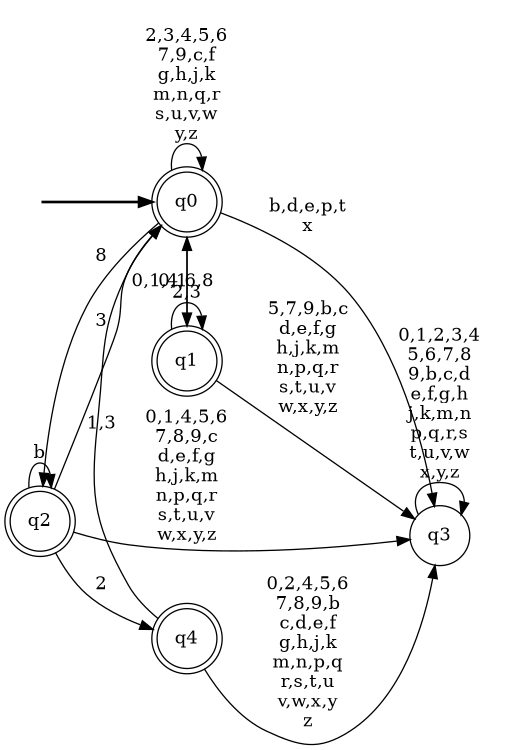 digraph BlueStar {
__start0 [style = invis, shape = none, label = "", width = 0, height = 0];

rankdir=LR;
size="8,5";

s0 [style="rounded,filled", color="black", fillcolor="white" shape="doublecircle", label="q0"];
s1 [style="rounded,filled", color="black", fillcolor="white" shape="doublecircle", label="q1"];
s2 [style="rounded,filled", color="black", fillcolor="white" shape="doublecircle", label="q2"];
s3 [style="filled", color="black", fillcolor="white" shape="circle", label="q3"];
s4 [style="rounded,filled", color="black", fillcolor="white" shape="doublecircle", label="q4"];
subgraph cluster_main { 
	graph [pad=".75", ranksep="0.15", nodesep="0.15"];
	 style=invis; 
	__start0 -> s0 [penwidth=2];
}
s0 -> s0 [label="2,3,4,5,6\n7,9,c,f\ng,h,j,k\nm,n,q,r\ns,u,v,w\ny,z"];
s0 -> s1 [label="0,1"];
s0 -> s2 [label="8"];
s0 -> s3 [label="b,d,e,p,t\nx"];
s1 -> s0 [label="0,1,4,6,8"];
s1 -> s1 [label="2,3"];
s1 -> s3 [label="5,7,9,b,c\nd,e,f,g\nh,j,k,m\nn,p,q,r\ns,t,u,v\nw,x,y,z"];
s2 -> s0 [label="3"];
s2 -> s2 [label="b"];
s2 -> s3 [label="0,1,4,5,6\n7,8,9,c\nd,e,f,g\nh,j,k,m\nn,p,q,r\ns,t,u,v\nw,x,y,z"];
s2 -> s4 [label="2"];
s3 -> s3 [label="0,1,2,3,4\n5,6,7,8\n9,b,c,d\ne,f,g,h\nj,k,m,n\np,q,r,s\nt,u,v,w\nx,y,z"];
s4 -> s0 [label="1,3"];
s4 -> s3 [label="0,2,4,5,6\n7,8,9,b\nc,d,e,f\ng,h,j,k\nm,n,p,q\nr,s,t,u\nv,w,x,y\nz"];

}